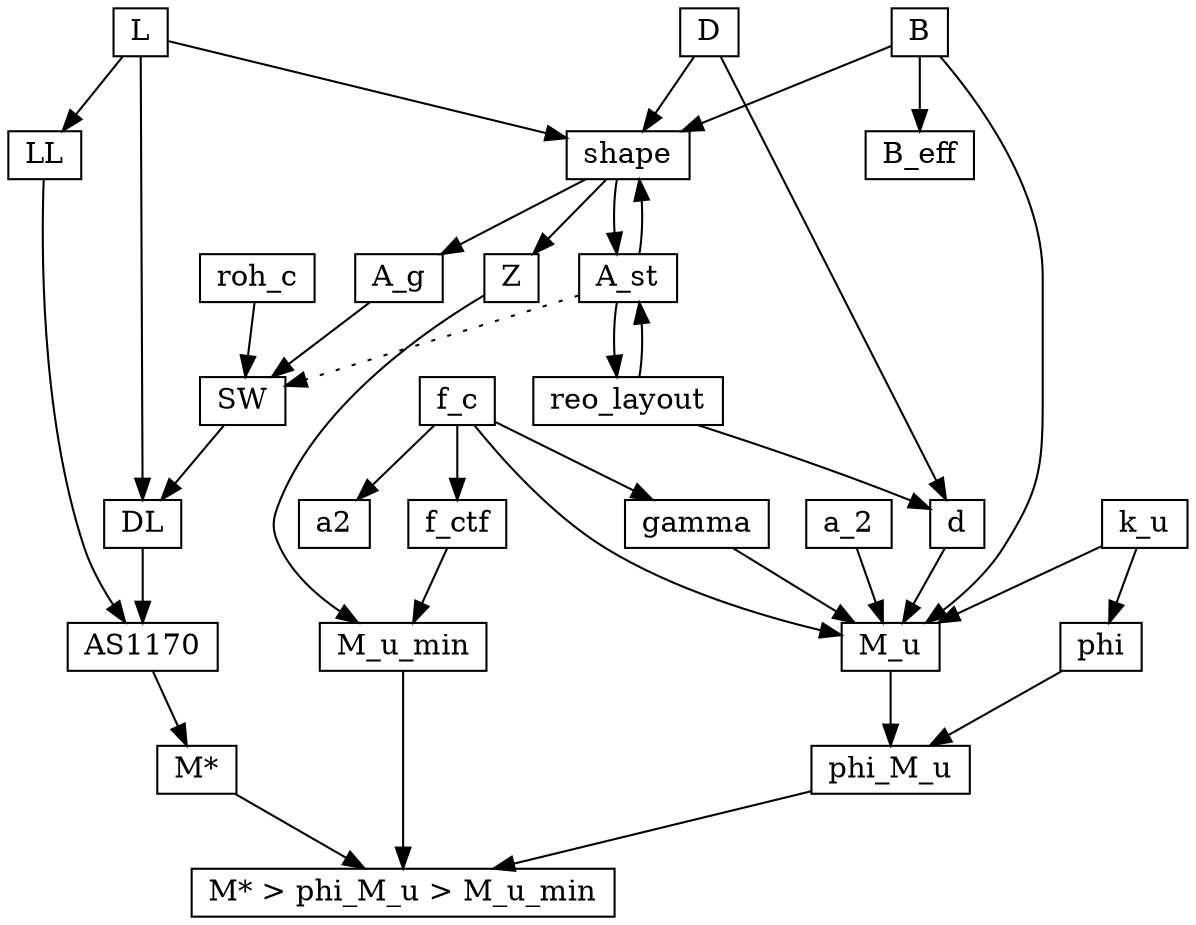 
digraph lemon{

	node[height="0.1"]
	node[width="0.1"]
	node[shape="rectangle"]


	a_2			-> M_u
	A_g			-> SW;
		
	A_st		-> shape
	A_st		-> SW [style=dotted]
	A_st -> reo_layout
	
	AS1170		-> "M*"
	
	f_c			-> M_u;
	f_c			-> a2	
	f_c			-> gamma
	f_c			-> f_ctf
		
	f_ctf		-> M_u_min

	B			-> shape
	B			-> B_eff
	B			-> M_u
	
	D			-> shape
	D			-> d
	
	d			-> M_u
	
	DL			-> AS1170
	
	gamma		-> M_u
		
	k_u			-> M_u
	k_u			-> phi
		
	L			-> shape;
	L			-> LL
	L			-> DL
		
	LL			-> AS1170 ;
		
	"M*"		-> "M* > phi_M_u > M_u_min";
		
		
	M_u			-> phi_M_u
	
	M_u_min		-> "M* > phi_M_u > M_u_min"
	
	phi 		-> phi_M_u
	
	phi_M_u 	-> "M* > phi_M_u > M_u_min"
	
	
	reo_layout 	-> d
	reo_layout 	-> A_st
	
	roh_c		-> SW;
	
	
	SW 			-> DL
	
	shape		-> A_g
	shape		-> A_st
	shape		-> Z
	
	Z			-> M_u_min
}